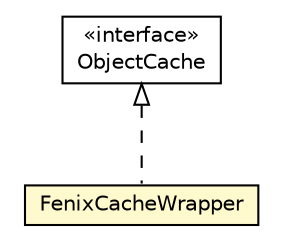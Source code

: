 #!/usr/local/bin/dot
#
# Class diagram 
# Generated by UMLGraph version 5.1 (http://www.umlgraph.org/)
#

digraph G {
	edge [fontname="Helvetica",fontsize=10,labelfontname="Helvetica",labelfontsize=10];
	node [fontname="Helvetica",fontsize=10,shape=plaintext];
	nodesep=0.25;
	ranksep=0.5;
	// pt.ist.fenixframework.backend.jvstmojb.ojb.FenixCacheWrapper
	c128952 [label=<<table title="pt.ist.fenixframework.backend.jvstmojb.ojb.FenixCacheWrapper" border="0" cellborder="1" cellspacing="0" cellpadding="2" port="p" bgcolor="lemonChiffon" href="./FenixCacheWrapper.html">
		<tr><td><table border="0" cellspacing="0" cellpadding="1">
<tr><td align="center" balign="center"> FenixCacheWrapper </td></tr>
		</table></td></tr>
		</table>>, fontname="Helvetica", fontcolor="black", fontsize=10.0];
	//pt.ist.fenixframework.backend.jvstmojb.ojb.FenixCacheWrapper implements org.apache.ojb.broker.cache.ObjectCache
	c129008:p -> c128952:p [dir=back,arrowtail=empty,style=dashed];
	// org.apache.ojb.broker.cache.ObjectCache
	c129008 [label=<<table title="org.apache.ojb.broker.cache.ObjectCache" border="0" cellborder="1" cellspacing="0" cellpadding="2" port="p" href="http://java.sun.com/j2se/1.4.2/docs/api/org/apache/ojb/broker/cache/ObjectCache.html">
		<tr><td><table border="0" cellspacing="0" cellpadding="1">
<tr><td align="center" balign="center"> &#171;interface&#187; </td></tr>
<tr><td align="center" balign="center"> ObjectCache </td></tr>
		</table></td></tr>
		</table>>, fontname="Helvetica", fontcolor="black", fontsize=10.0];
}

